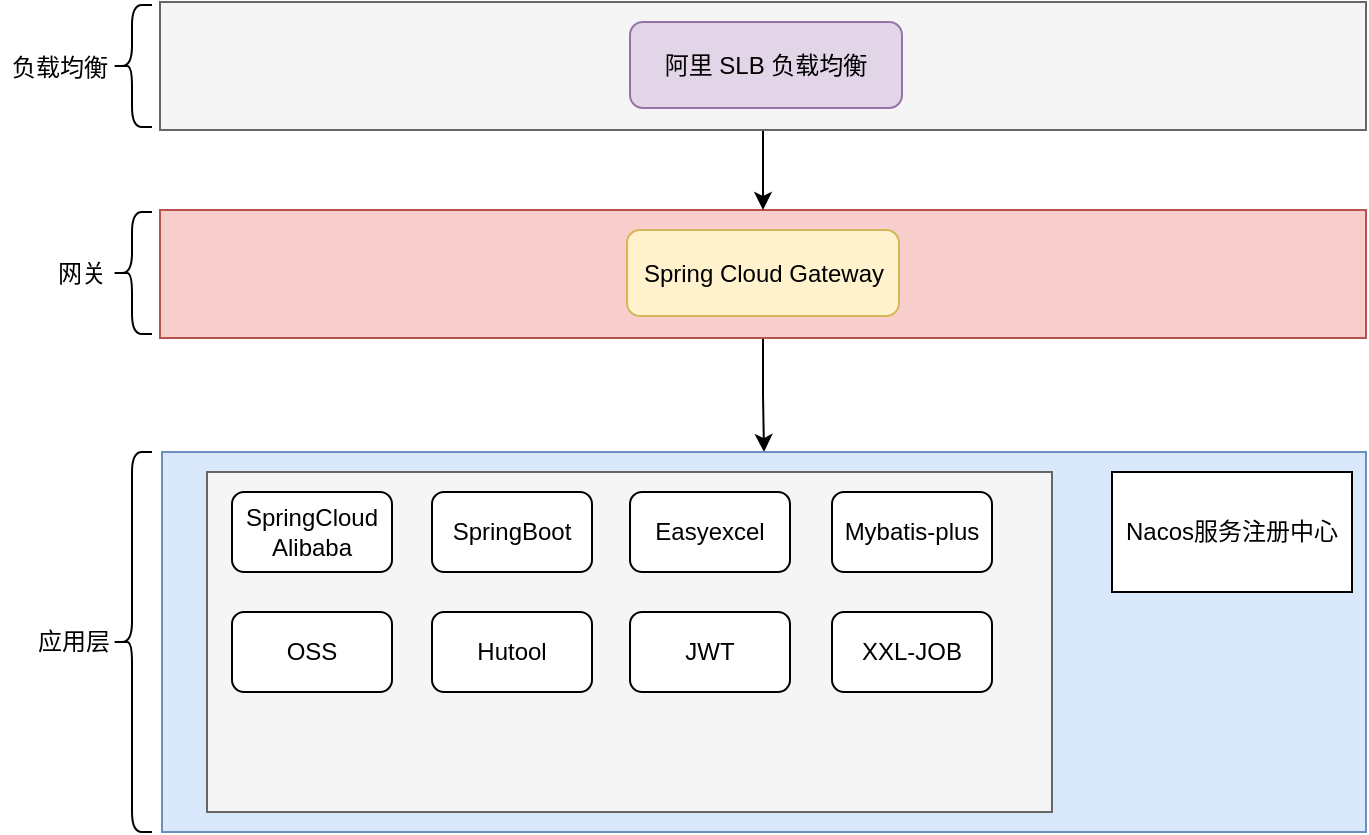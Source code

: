 <mxfile version="20.1.1" type="github">
  <diagram id="u8wVJo2DQlOe6YBrgEo8" name="第 1 页">
    <mxGraphModel dx="1422" dy="762" grid="1" gridSize="10" guides="1" tooltips="1" connect="1" arrows="1" fold="1" page="1" pageScale="1" pageWidth="827" pageHeight="1169" math="0" shadow="0">
      <root>
        <mxCell id="0" />
        <mxCell id="1" parent="0" />
        <mxCell id="PVqRrBd7mPUw-DmsYHss-14" style="edgeStyle=orthogonalEdgeStyle;rounded=0;orthogonalLoop=1;jettySize=auto;html=1;" edge="1" parent="1" source="PVqRrBd7mPUw-DmsYHss-1" target="PVqRrBd7mPUw-DmsYHss-13">
          <mxGeometry relative="1" as="geometry" />
        </mxCell>
        <mxCell id="PVqRrBd7mPUw-DmsYHss-1" value="" style="rounded=0;whiteSpace=wrap;html=1;fillColor=#f8cecc;strokeColor=#b85450;" vertex="1" parent="1">
          <mxGeometry x="114" y="159" width="603" height="64" as="geometry" />
        </mxCell>
        <mxCell id="PVqRrBd7mPUw-DmsYHss-5" value="网关" style="text;html=1;strokeColor=none;fillColor=none;align=center;verticalAlign=middle;whiteSpace=wrap;rounded=0;" vertex="1" parent="1">
          <mxGeometry x="45" y="176" width="60" height="30" as="geometry" />
        </mxCell>
        <mxCell id="PVqRrBd7mPUw-DmsYHss-6" value="" style="shape=curlyBracket;whiteSpace=wrap;html=1;rounded=1;" vertex="1" parent="1">
          <mxGeometry x="90" y="160" width="20" height="61" as="geometry" />
        </mxCell>
        <mxCell id="PVqRrBd7mPUw-DmsYHss-7" style="edgeStyle=orthogonalEdgeStyle;curved=1;rounded=0;orthogonalLoop=1;jettySize=auto;html=1;entryX=0.5;entryY=0;entryDx=0;entryDy=0;" edge="1" parent="1" source="PVqRrBd7mPUw-DmsYHss-8" target="PVqRrBd7mPUw-DmsYHss-1">
          <mxGeometry relative="1" as="geometry" />
        </mxCell>
        <mxCell id="PVqRrBd7mPUw-DmsYHss-8" value="" style="rounded=0;whiteSpace=wrap;html=1;fillColor=#f5f5f5;strokeColor=#666666;fontColor=#333333;" vertex="1" parent="1">
          <mxGeometry x="114" y="55" width="603" height="64" as="geometry" />
        </mxCell>
        <mxCell id="PVqRrBd7mPUw-DmsYHss-9" value="负载均衡" style="text;html=1;strokeColor=none;fillColor=none;align=center;verticalAlign=middle;whiteSpace=wrap;rounded=0;" vertex="1" parent="1">
          <mxGeometry x="34" y="72.5" width="60" height="30" as="geometry" />
        </mxCell>
        <mxCell id="PVqRrBd7mPUw-DmsYHss-10" value="" style="shape=curlyBracket;whiteSpace=wrap;html=1;rounded=1;" vertex="1" parent="1">
          <mxGeometry x="90" y="56.5" width="20" height="61" as="geometry" />
        </mxCell>
        <mxCell id="PVqRrBd7mPUw-DmsYHss-11" value="Spring Cloud Gateway" style="rounded=1;whiteSpace=wrap;html=1;fillColor=#fff2cc;strokeColor=#d6b656;" vertex="1" parent="1">
          <mxGeometry x="347.5" y="169" width="136" height="43" as="geometry" />
        </mxCell>
        <mxCell id="PVqRrBd7mPUw-DmsYHss-12" value="阿里 SLB 负载均衡" style="rounded=1;whiteSpace=wrap;html=1;fillColor=#e1d5e7;strokeColor=#9673a6;" vertex="1" parent="1">
          <mxGeometry x="349" y="65" width="136" height="43" as="geometry" />
        </mxCell>
        <mxCell id="PVqRrBd7mPUw-DmsYHss-13" value="" style="rounded=0;whiteSpace=wrap;html=1;fillColor=#dae8fc;strokeColor=#6c8ebf;" vertex="1" parent="1">
          <mxGeometry x="115" y="280" width="602" height="190" as="geometry" />
        </mxCell>
        <mxCell id="PVqRrBd7mPUw-DmsYHss-16" value="" style="rounded=0;whiteSpace=wrap;html=1;fillColor=#f5f5f5;fontColor=#333333;strokeColor=#666666;" vertex="1" parent="1">
          <mxGeometry x="137.5" y="290" width="422.5" height="170" as="geometry" />
        </mxCell>
        <mxCell id="PVqRrBd7mPUw-DmsYHss-17" value="Nacos服务注册中心" style="rounded=0;whiteSpace=wrap;html=1;" vertex="1" parent="1">
          <mxGeometry x="590" y="290" width="120" height="60" as="geometry" />
        </mxCell>
        <mxCell id="PVqRrBd7mPUw-DmsYHss-18" value="SpringCloud Alibaba" style="rounded=1;whiteSpace=wrap;html=1;" vertex="1" parent="1">
          <mxGeometry x="150" y="300" width="80" height="40" as="geometry" />
        </mxCell>
        <mxCell id="PVqRrBd7mPUw-DmsYHss-19" value="Mybatis-plus" style="rounded=1;whiteSpace=wrap;html=1;" vertex="1" parent="1">
          <mxGeometry x="450" y="300" width="80" height="40" as="geometry" />
        </mxCell>
        <mxCell id="PVqRrBd7mPUw-DmsYHss-20" value="Easyexcel" style="rounded=1;whiteSpace=wrap;html=1;" vertex="1" parent="1">
          <mxGeometry x="349" y="300" width="80" height="40" as="geometry" />
        </mxCell>
        <mxCell id="PVqRrBd7mPUw-DmsYHss-21" value="SpringBoot" style="rounded=1;whiteSpace=wrap;html=1;" vertex="1" parent="1">
          <mxGeometry x="250" y="300" width="80" height="40" as="geometry" />
        </mxCell>
        <mxCell id="PVqRrBd7mPUw-DmsYHss-22" value="OSS" style="rounded=1;whiteSpace=wrap;html=1;" vertex="1" parent="1">
          <mxGeometry x="150" y="360" width="80" height="40" as="geometry" />
        </mxCell>
        <mxCell id="PVqRrBd7mPUw-DmsYHss-23" value="Hutool" style="rounded=1;whiteSpace=wrap;html=1;" vertex="1" parent="1">
          <mxGeometry x="250" y="360" width="80" height="40" as="geometry" />
        </mxCell>
        <mxCell id="PVqRrBd7mPUw-DmsYHss-24" value="JWT" style="rounded=1;whiteSpace=wrap;html=1;" vertex="1" parent="1">
          <mxGeometry x="349" y="360" width="80" height="40" as="geometry" />
        </mxCell>
        <mxCell id="PVqRrBd7mPUw-DmsYHss-25" value="XXL-JOB" style="rounded=1;whiteSpace=wrap;html=1;" vertex="1" parent="1">
          <mxGeometry x="450" y="360" width="80" height="40" as="geometry" />
        </mxCell>
        <mxCell id="PVqRrBd7mPUw-DmsYHss-27" value="应用层" style="text;html=1;strokeColor=none;fillColor=none;align=center;verticalAlign=middle;whiteSpace=wrap;rounded=0;" vertex="1" parent="1">
          <mxGeometry x="41" y="360" width="60" height="30" as="geometry" />
        </mxCell>
        <mxCell id="PVqRrBd7mPUw-DmsYHss-28" value="" style="shape=curlyBracket;whiteSpace=wrap;html=1;rounded=1;" vertex="1" parent="1">
          <mxGeometry x="90" y="280" width="20" height="190" as="geometry" />
        </mxCell>
      </root>
    </mxGraphModel>
  </diagram>
</mxfile>
